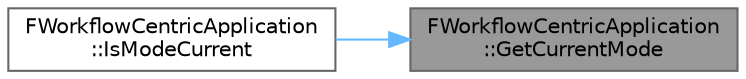 digraph "FWorkflowCentricApplication::GetCurrentMode"
{
 // INTERACTIVE_SVG=YES
 // LATEX_PDF_SIZE
  bgcolor="transparent";
  edge [fontname=Helvetica,fontsize=10,labelfontname=Helvetica,labelfontsize=10];
  node [fontname=Helvetica,fontsize=10,shape=box,height=0.2,width=0.4];
  rankdir="RL";
  Node1 [id="Node000001",label="FWorkflowCentricApplication\l::GetCurrentMode",height=0.2,width=0.4,color="gray40", fillcolor="grey60", style="filled", fontcolor="black",tooltip=" "];
  Node1 -> Node2 [id="edge1_Node000001_Node000002",dir="back",color="steelblue1",style="solid",tooltip=" "];
  Node2 [id="Node000002",label="FWorkflowCentricApplication\l::IsModeCurrent",height=0.2,width=0.4,color="grey40", fillcolor="white", style="filled",URL="$d1/d4b/classFWorkflowCentricApplication.html#a7a701e832b69964e01af128fd3d72c34",tooltip=" "];
}
